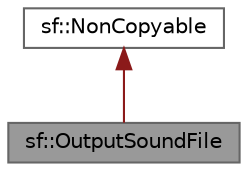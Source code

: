 digraph "sf::OutputSoundFile"
{
 // LATEX_PDF_SIZE
  bgcolor="transparent";
  edge [fontname=Helvetica,fontsize=10,labelfontname=Helvetica,labelfontsize=10];
  node [fontname=Helvetica,fontsize=10,shape=box,height=0.2,width=0.4];
  Node1 [id="Node000001",label="sf::OutputSoundFile",height=0.2,width=0.4,color="gray40", fillcolor="grey60", style="filled", fontcolor="black",tooltip="Provide write access to sound files."];
  Node2 -> Node1 [id="edge1_Node000001_Node000002",dir="back",color="firebrick4",style="solid",tooltip=" "];
  Node2 [id="Node000002",label="sf::NonCopyable",height=0.2,width=0.4,color="gray40", fillcolor="white", style="filled",URL="$classsf_1_1_non_copyable.html",tooltip="Utility class that makes any derived class non-copyable."];
}
